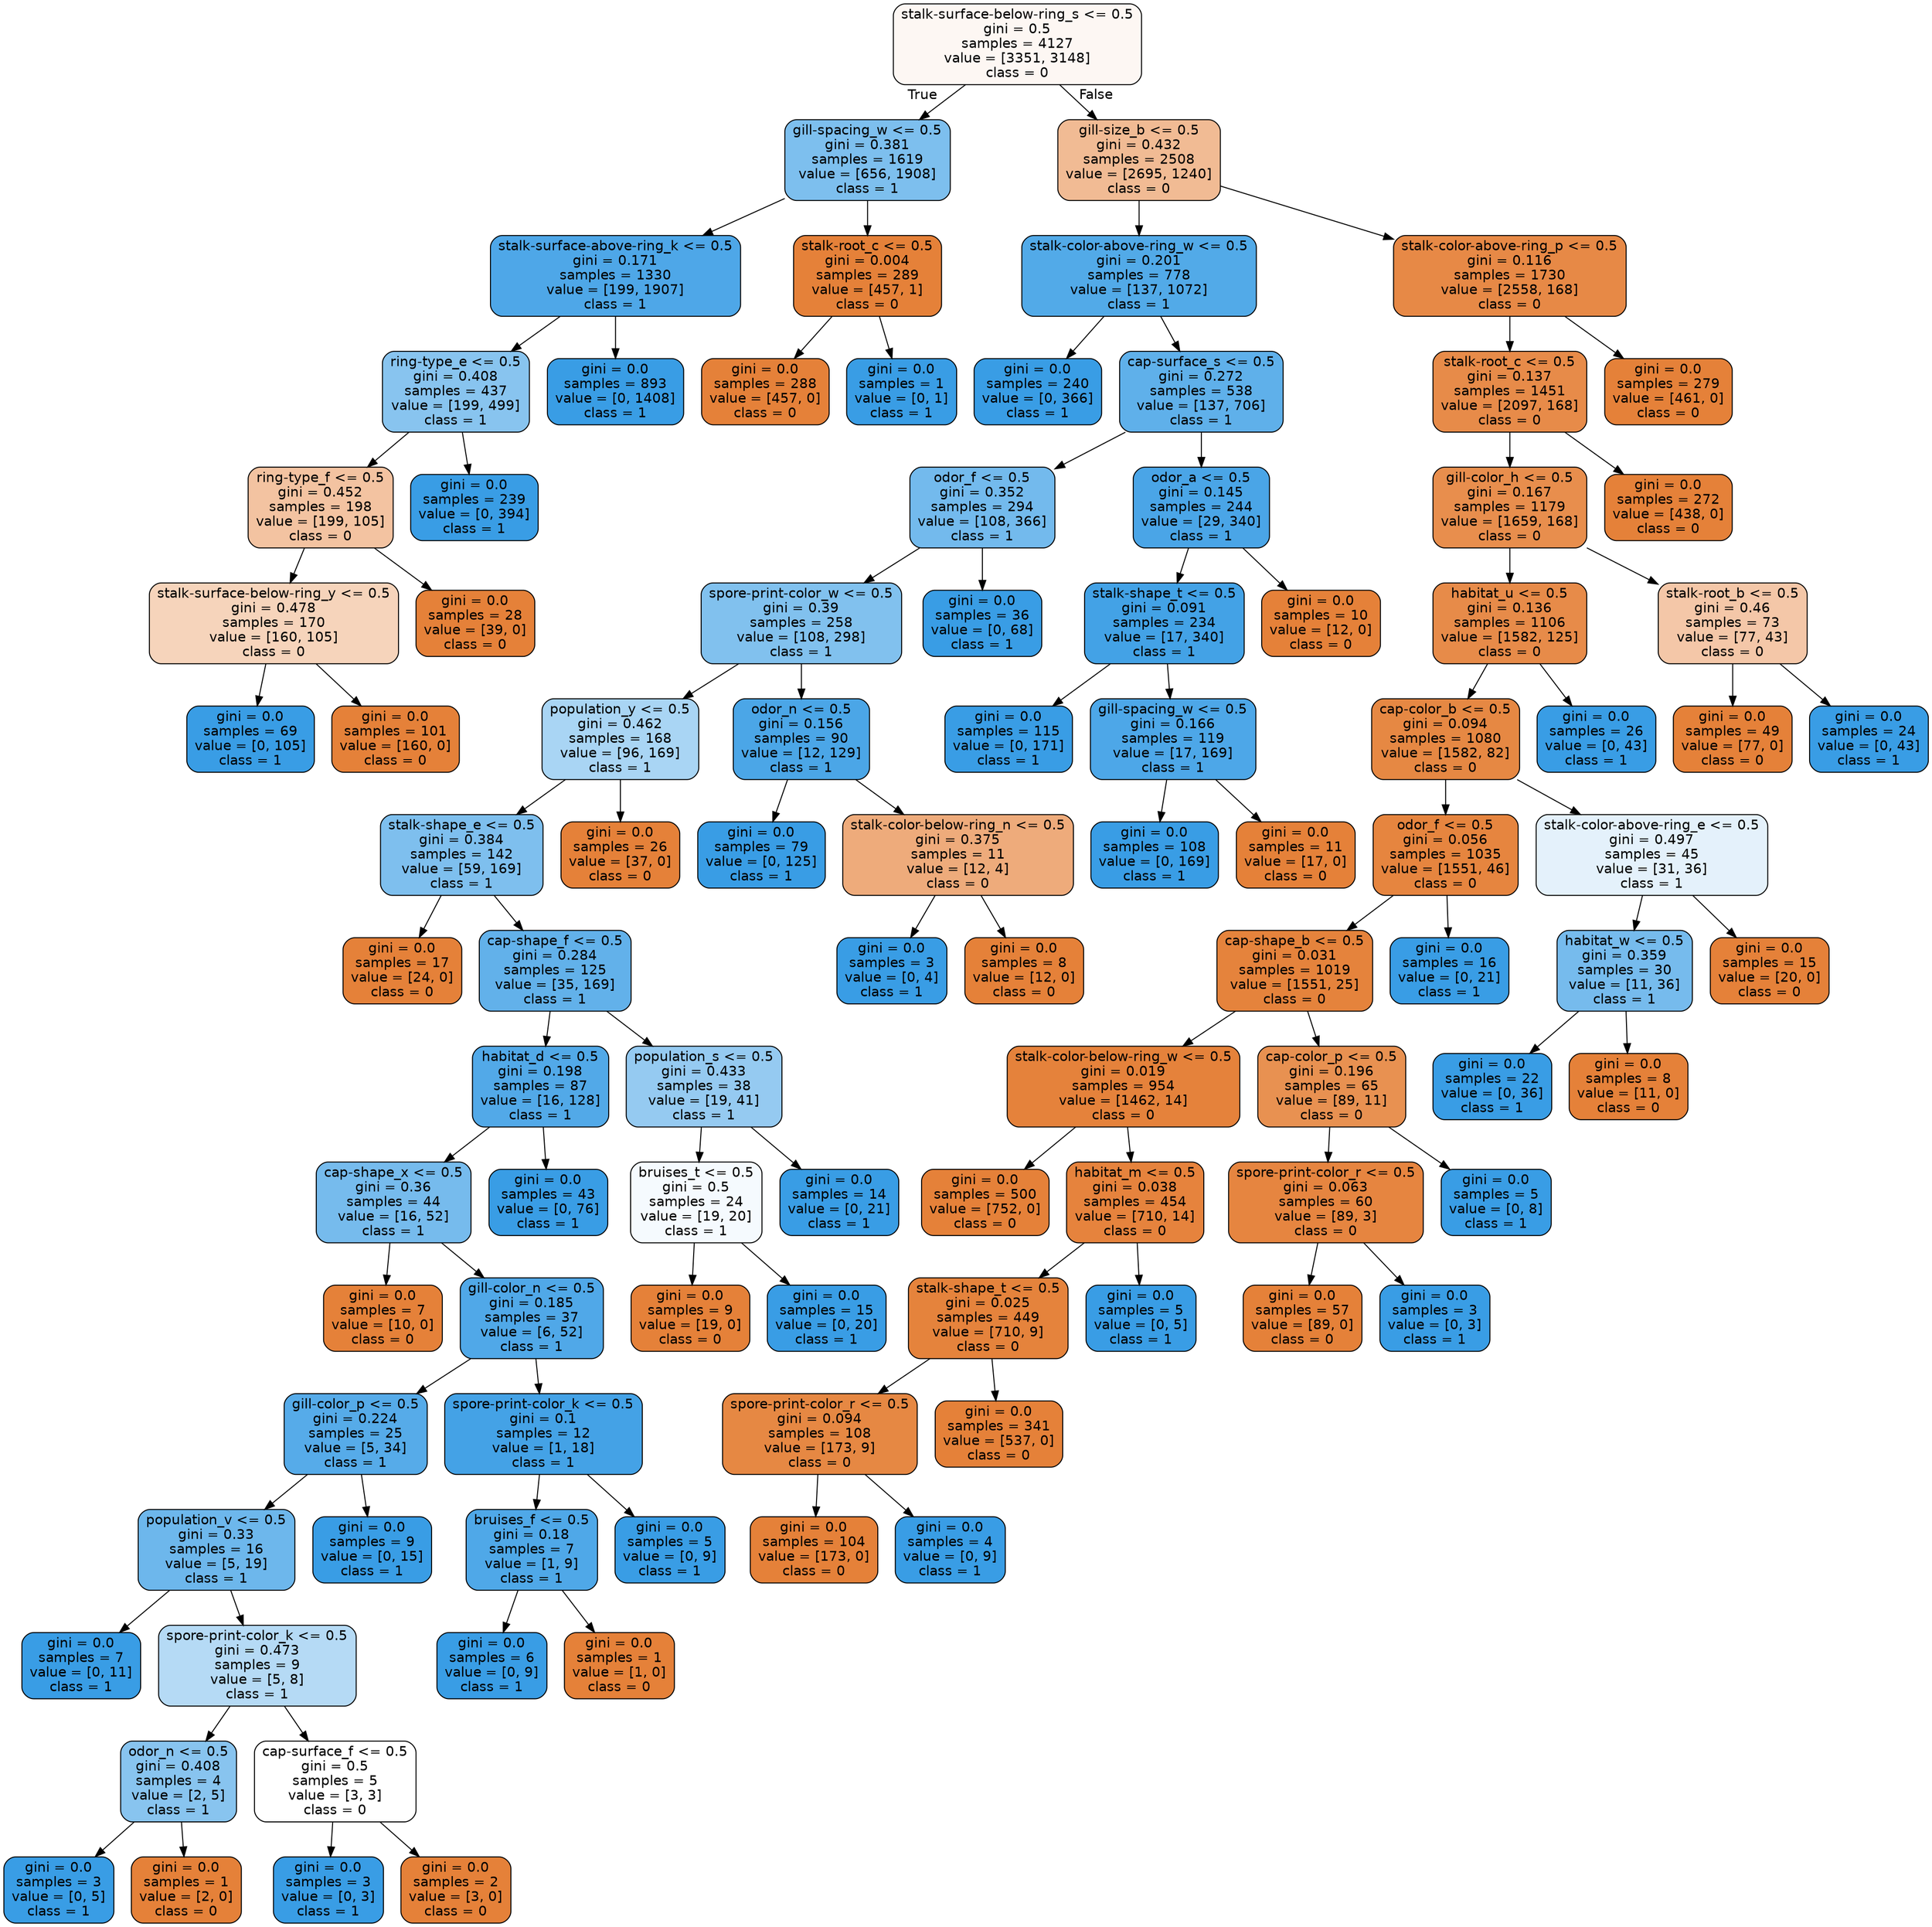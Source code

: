 digraph Tree {
node [shape=box, style="filled, rounded", color="black", fontname="helvetica"] ;
edge [fontname="helvetica"] ;
0 [label="stalk-surface-below-ring_s <= 0.5\ngini = 0.5\nsamples = 4127\nvalue = [3351, 3148]\nclass = 0", fillcolor="#fdf7f3"] ;
1 [label="gill-spacing_w <= 0.5\ngini = 0.381\nsamples = 1619\nvalue = [656, 1908]\nclass = 1", fillcolor="#7dbfee"] ;
0 -> 1 [labeldistance=2.5, labelangle=45, headlabel="True"] ;
2 [label="stalk-surface-above-ring_k <= 0.5\ngini = 0.171\nsamples = 1330\nvalue = [199, 1907]\nclass = 1", fillcolor="#4ea7e8"] ;
1 -> 2 ;
3 [label="ring-type_e <= 0.5\ngini = 0.408\nsamples = 437\nvalue = [199, 499]\nclass = 1", fillcolor="#88c4ef"] ;
2 -> 3 ;
4 [label="ring-type_f <= 0.5\ngini = 0.452\nsamples = 198\nvalue = [199, 105]\nclass = 0", fillcolor="#f3c3a1"] ;
3 -> 4 ;
5 [label="stalk-surface-below-ring_y <= 0.5\ngini = 0.478\nsamples = 170\nvalue = [160, 105]\nclass = 0", fillcolor="#f6d4bb"] ;
4 -> 5 ;
6 [label="gini = 0.0\nsamples = 69\nvalue = [0, 105]\nclass = 1", fillcolor="#399de5"] ;
5 -> 6 ;
7 [label="gini = 0.0\nsamples = 101\nvalue = [160, 0]\nclass = 0", fillcolor="#e58139"] ;
5 -> 7 ;
8 [label="gini = 0.0\nsamples = 28\nvalue = [39, 0]\nclass = 0", fillcolor="#e58139"] ;
4 -> 8 ;
9 [label="gini = 0.0\nsamples = 239\nvalue = [0, 394]\nclass = 1", fillcolor="#399de5"] ;
3 -> 9 ;
10 [label="gini = 0.0\nsamples = 893\nvalue = [0, 1408]\nclass = 1", fillcolor="#399de5"] ;
2 -> 10 ;
11 [label="stalk-root_c <= 0.5\ngini = 0.004\nsamples = 289\nvalue = [457, 1]\nclass = 0", fillcolor="#e58139"] ;
1 -> 11 ;
12 [label="gini = 0.0\nsamples = 288\nvalue = [457, 0]\nclass = 0", fillcolor="#e58139"] ;
11 -> 12 ;
13 [label="gini = 0.0\nsamples = 1\nvalue = [0, 1]\nclass = 1", fillcolor="#399de5"] ;
11 -> 13 ;
14 [label="gill-size_b <= 0.5\ngini = 0.432\nsamples = 2508\nvalue = [2695, 1240]\nclass = 0", fillcolor="#f1bb94"] ;
0 -> 14 [labeldistance=2.5, labelangle=-45, headlabel="False"] ;
15 [label="stalk-color-above-ring_w <= 0.5\ngini = 0.201\nsamples = 778\nvalue = [137, 1072]\nclass = 1", fillcolor="#52aae8"] ;
14 -> 15 ;
16 [label="gini = 0.0\nsamples = 240\nvalue = [0, 366]\nclass = 1", fillcolor="#399de5"] ;
15 -> 16 ;
17 [label="cap-surface_s <= 0.5\ngini = 0.272\nsamples = 538\nvalue = [137, 706]\nclass = 1", fillcolor="#5fb0ea"] ;
15 -> 17 ;
18 [label="odor_f <= 0.5\ngini = 0.352\nsamples = 294\nvalue = [108, 366]\nclass = 1", fillcolor="#73baed"] ;
17 -> 18 ;
19 [label="spore-print-color_w <= 0.5\ngini = 0.39\nsamples = 258\nvalue = [108, 298]\nclass = 1", fillcolor="#81c1ee"] ;
18 -> 19 ;
20 [label="population_y <= 0.5\ngini = 0.462\nsamples = 168\nvalue = [96, 169]\nclass = 1", fillcolor="#a9d5f4"] ;
19 -> 20 ;
21 [label="stalk-shape_e <= 0.5\ngini = 0.384\nsamples = 142\nvalue = [59, 169]\nclass = 1", fillcolor="#7ebfee"] ;
20 -> 21 ;
22 [label="gini = 0.0\nsamples = 17\nvalue = [24, 0]\nclass = 0", fillcolor="#e58139"] ;
21 -> 22 ;
23 [label="cap-shape_f <= 0.5\ngini = 0.284\nsamples = 125\nvalue = [35, 169]\nclass = 1", fillcolor="#62b1ea"] ;
21 -> 23 ;
24 [label="habitat_d <= 0.5\ngini = 0.198\nsamples = 87\nvalue = [16, 128]\nclass = 1", fillcolor="#52a9e8"] ;
23 -> 24 ;
25 [label="cap-shape_x <= 0.5\ngini = 0.36\nsamples = 44\nvalue = [16, 52]\nclass = 1", fillcolor="#76bbed"] ;
24 -> 25 ;
26 [label="gini = 0.0\nsamples = 7\nvalue = [10, 0]\nclass = 0", fillcolor="#e58139"] ;
25 -> 26 ;
27 [label="gill-color_n <= 0.5\ngini = 0.185\nsamples = 37\nvalue = [6, 52]\nclass = 1", fillcolor="#50a8e8"] ;
25 -> 27 ;
28 [label="gill-color_p <= 0.5\ngini = 0.224\nsamples = 25\nvalue = [5, 34]\nclass = 1", fillcolor="#56abe9"] ;
27 -> 28 ;
29 [label="population_v <= 0.5\ngini = 0.33\nsamples = 16\nvalue = [5, 19]\nclass = 1", fillcolor="#6db7ec"] ;
28 -> 29 ;
30 [label="gini = 0.0\nsamples = 7\nvalue = [0, 11]\nclass = 1", fillcolor="#399de5"] ;
29 -> 30 ;
31 [label="spore-print-color_k <= 0.5\ngini = 0.473\nsamples = 9\nvalue = [5, 8]\nclass = 1", fillcolor="#b5daf5"] ;
29 -> 31 ;
32 [label="odor_n <= 0.5\ngini = 0.408\nsamples = 4\nvalue = [2, 5]\nclass = 1", fillcolor="#88c4ef"] ;
31 -> 32 ;
33 [label="gini = 0.0\nsamples = 3\nvalue = [0, 5]\nclass = 1", fillcolor="#399de5"] ;
32 -> 33 ;
34 [label="gini = 0.0\nsamples = 1\nvalue = [2, 0]\nclass = 0", fillcolor="#e58139"] ;
32 -> 34 ;
35 [label="cap-surface_f <= 0.5\ngini = 0.5\nsamples = 5\nvalue = [3, 3]\nclass = 0", fillcolor="#ffffff"] ;
31 -> 35 ;
36 [label="gini = 0.0\nsamples = 3\nvalue = [0, 3]\nclass = 1", fillcolor="#399de5"] ;
35 -> 36 ;
37 [label="gini = 0.0\nsamples = 2\nvalue = [3, 0]\nclass = 0", fillcolor="#e58139"] ;
35 -> 37 ;
38 [label="gini = 0.0\nsamples = 9\nvalue = [0, 15]\nclass = 1", fillcolor="#399de5"] ;
28 -> 38 ;
39 [label="spore-print-color_k <= 0.5\ngini = 0.1\nsamples = 12\nvalue = [1, 18]\nclass = 1", fillcolor="#44a2e6"] ;
27 -> 39 ;
40 [label="bruises_f <= 0.5\ngini = 0.18\nsamples = 7\nvalue = [1, 9]\nclass = 1", fillcolor="#4fa8e8"] ;
39 -> 40 ;
41 [label="gini = 0.0\nsamples = 6\nvalue = [0, 9]\nclass = 1", fillcolor="#399de5"] ;
40 -> 41 ;
42 [label="gini = 0.0\nsamples = 1\nvalue = [1, 0]\nclass = 0", fillcolor="#e58139"] ;
40 -> 42 ;
43 [label="gini = 0.0\nsamples = 5\nvalue = [0, 9]\nclass = 1", fillcolor="#399de5"] ;
39 -> 43 ;
44 [label="gini = 0.0\nsamples = 43\nvalue = [0, 76]\nclass = 1", fillcolor="#399de5"] ;
24 -> 44 ;
45 [label="population_s <= 0.5\ngini = 0.433\nsamples = 38\nvalue = [19, 41]\nclass = 1", fillcolor="#95caf1"] ;
23 -> 45 ;
46 [label="bruises_t <= 0.5\ngini = 0.5\nsamples = 24\nvalue = [19, 20]\nclass = 1", fillcolor="#f5fafe"] ;
45 -> 46 ;
47 [label="gini = 0.0\nsamples = 9\nvalue = [19, 0]\nclass = 0", fillcolor="#e58139"] ;
46 -> 47 ;
48 [label="gini = 0.0\nsamples = 15\nvalue = [0, 20]\nclass = 1", fillcolor="#399de5"] ;
46 -> 48 ;
49 [label="gini = 0.0\nsamples = 14\nvalue = [0, 21]\nclass = 1", fillcolor="#399de5"] ;
45 -> 49 ;
50 [label="gini = 0.0\nsamples = 26\nvalue = [37, 0]\nclass = 0", fillcolor="#e58139"] ;
20 -> 50 ;
51 [label="odor_n <= 0.5\ngini = 0.156\nsamples = 90\nvalue = [12, 129]\nclass = 1", fillcolor="#4ba6e7"] ;
19 -> 51 ;
52 [label="gini = 0.0\nsamples = 79\nvalue = [0, 125]\nclass = 1", fillcolor="#399de5"] ;
51 -> 52 ;
53 [label="stalk-color-below-ring_n <= 0.5\ngini = 0.375\nsamples = 11\nvalue = [12, 4]\nclass = 0", fillcolor="#eeab7b"] ;
51 -> 53 ;
54 [label="gini = 0.0\nsamples = 3\nvalue = [0, 4]\nclass = 1", fillcolor="#399de5"] ;
53 -> 54 ;
55 [label="gini = 0.0\nsamples = 8\nvalue = [12, 0]\nclass = 0", fillcolor="#e58139"] ;
53 -> 55 ;
56 [label="gini = 0.0\nsamples = 36\nvalue = [0, 68]\nclass = 1", fillcolor="#399de5"] ;
18 -> 56 ;
57 [label="odor_a <= 0.5\ngini = 0.145\nsamples = 244\nvalue = [29, 340]\nclass = 1", fillcolor="#4aa5e7"] ;
17 -> 57 ;
58 [label="stalk-shape_t <= 0.5\ngini = 0.091\nsamples = 234\nvalue = [17, 340]\nclass = 1", fillcolor="#43a2e6"] ;
57 -> 58 ;
59 [label="gini = 0.0\nsamples = 115\nvalue = [0, 171]\nclass = 1", fillcolor="#399de5"] ;
58 -> 59 ;
60 [label="gill-spacing_w <= 0.5\ngini = 0.166\nsamples = 119\nvalue = [17, 169]\nclass = 1", fillcolor="#4da7e8"] ;
58 -> 60 ;
61 [label="gini = 0.0\nsamples = 108\nvalue = [0, 169]\nclass = 1", fillcolor="#399de5"] ;
60 -> 61 ;
62 [label="gini = 0.0\nsamples = 11\nvalue = [17, 0]\nclass = 0", fillcolor="#e58139"] ;
60 -> 62 ;
63 [label="gini = 0.0\nsamples = 10\nvalue = [12, 0]\nclass = 0", fillcolor="#e58139"] ;
57 -> 63 ;
64 [label="stalk-color-above-ring_p <= 0.5\ngini = 0.116\nsamples = 1730\nvalue = [2558, 168]\nclass = 0", fillcolor="#e78946"] ;
14 -> 64 ;
65 [label="stalk-root_c <= 0.5\ngini = 0.137\nsamples = 1451\nvalue = [2097, 168]\nclass = 0", fillcolor="#e78b49"] ;
64 -> 65 ;
66 [label="gill-color_h <= 0.5\ngini = 0.167\nsamples = 1179\nvalue = [1659, 168]\nclass = 0", fillcolor="#e88e4d"] ;
65 -> 66 ;
67 [label="habitat_u <= 0.5\ngini = 0.136\nsamples = 1106\nvalue = [1582, 125]\nclass = 0", fillcolor="#e78b49"] ;
66 -> 67 ;
68 [label="cap-color_b <= 0.5\ngini = 0.094\nsamples = 1080\nvalue = [1582, 82]\nclass = 0", fillcolor="#e68843"] ;
67 -> 68 ;
69 [label="odor_f <= 0.5\ngini = 0.056\nsamples = 1035\nvalue = [1551, 46]\nclass = 0", fillcolor="#e6853f"] ;
68 -> 69 ;
70 [label="cap-shape_b <= 0.5\ngini = 0.031\nsamples = 1019\nvalue = [1551, 25]\nclass = 0", fillcolor="#e5833c"] ;
69 -> 70 ;
71 [label="stalk-color-below-ring_w <= 0.5\ngini = 0.019\nsamples = 954\nvalue = [1462, 14]\nclass = 0", fillcolor="#e5823b"] ;
70 -> 71 ;
72 [label="gini = 0.0\nsamples = 500\nvalue = [752, 0]\nclass = 0", fillcolor="#e58139"] ;
71 -> 72 ;
73 [label="habitat_m <= 0.5\ngini = 0.038\nsamples = 454\nvalue = [710, 14]\nclass = 0", fillcolor="#e6833d"] ;
71 -> 73 ;
74 [label="stalk-shape_t <= 0.5\ngini = 0.025\nsamples = 449\nvalue = [710, 9]\nclass = 0", fillcolor="#e5833c"] ;
73 -> 74 ;
75 [label="spore-print-color_r <= 0.5\ngini = 0.094\nsamples = 108\nvalue = [173, 9]\nclass = 0", fillcolor="#e68843"] ;
74 -> 75 ;
76 [label="gini = 0.0\nsamples = 104\nvalue = [173, 0]\nclass = 0", fillcolor="#e58139"] ;
75 -> 76 ;
77 [label="gini = 0.0\nsamples = 4\nvalue = [0, 9]\nclass = 1", fillcolor="#399de5"] ;
75 -> 77 ;
78 [label="gini = 0.0\nsamples = 341\nvalue = [537, 0]\nclass = 0", fillcolor="#e58139"] ;
74 -> 78 ;
79 [label="gini = 0.0\nsamples = 5\nvalue = [0, 5]\nclass = 1", fillcolor="#399de5"] ;
73 -> 79 ;
80 [label="cap-color_p <= 0.5\ngini = 0.196\nsamples = 65\nvalue = [89, 11]\nclass = 0", fillcolor="#e89151"] ;
70 -> 80 ;
81 [label="spore-print-color_r <= 0.5\ngini = 0.063\nsamples = 60\nvalue = [89, 3]\nclass = 0", fillcolor="#e68540"] ;
80 -> 81 ;
82 [label="gini = 0.0\nsamples = 57\nvalue = [89, 0]\nclass = 0", fillcolor="#e58139"] ;
81 -> 82 ;
83 [label="gini = 0.0\nsamples = 3\nvalue = [0, 3]\nclass = 1", fillcolor="#399de5"] ;
81 -> 83 ;
84 [label="gini = 0.0\nsamples = 5\nvalue = [0, 8]\nclass = 1", fillcolor="#399de5"] ;
80 -> 84 ;
85 [label="gini = 0.0\nsamples = 16\nvalue = [0, 21]\nclass = 1", fillcolor="#399de5"] ;
69 -> 85 ;
86 [label="stalk-color-above-ring_e <= 0.5\ngini = 0.497\nsamples = 45\nvalue = [31, 36]\nclass = 1", fillcolor="#e4f1fb"] ;
68 -> 86 ;
87 [label="habitat_w <= 0.5\ngini = 0.359\nsamples = 30\nvalue = [11, 36]\nclass = 1", fillcolor="#76bbed"] ;
86 -> 87 ;
88 [label="gini = 0.0\nsamples = 22\nvalue = [0, 36]\nclass = 1", fillcolor="#399de5"] ;
87 -> 88 ;
89 [label="gini = 0.0\nsamples = 8\nvalue = [11, 0]\nclass = 0", fillcolor="#e58139"] ;
87 -> 89 ;
90 [label="gini = 0.0\nsamples = 15\nvalue = [20, 0]\nclass = 0", fillcolor="#e58139"] ;
86 -> 90 ;
91 [label="gini = 0.0\nsamples = 26\nvalue = [0, 43]\nclass = 1", fillcolor="#399de5"] ;
67 -> 91 ;
92 [label="stalk-root_b <= 0.5\ngini = 0.46\nsamples = 73\nvalue = [77, 43]\nclass = 0", fillcolor="#f4c7a8"] ;
66 -> 92 ;
93 [label="gini = 0.0\nsamples = 49\nvalue = [77, 0]\nclass = 0", fillcolor="#e58139"] ;
92 -> 93 ;
94 [label="gini = 0.0\nsamples = 24\nvalue = [0, 43]\nclass = 1", fillcolor="#399de5"] ;
92 -> 94 ;
95 [label="gini = 0.0\nsamples = 272\nvalue = [438, 0]\nclass = 0", fillcolor="#e58139"] ;
65 -> 95 ;
96 [label="gini = 0.0\nsamples = 279\nvalue = [461, 0]\nclass = 0", fillcolor="#e58139"] ;
64 -> 96 ;
}